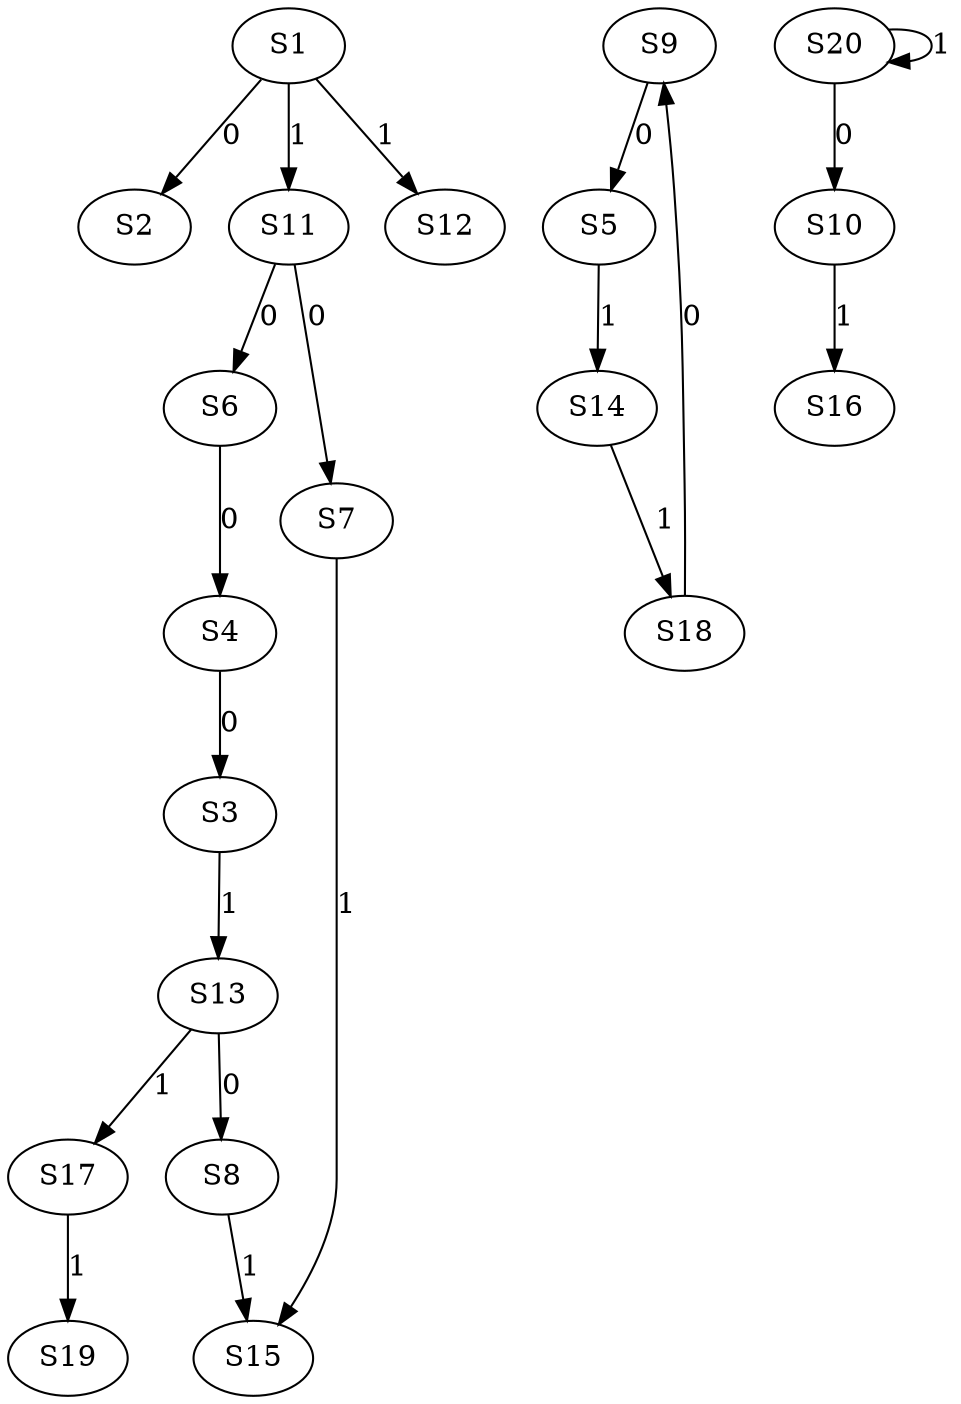 strict digraph {
	S1 -> S2 [ label = 0 ];
	S4 -> S3 [ label = 0 ];
	S6 -> S4 [ label = 0 ];
	S9 -> S5 [ label = 0 ];
	S11 -> S6 [ label = 0 ];
	S11 -> S7 [ label = 0 ];
	S13 -> S8 [ label = 0 ];
	S18 -> S9 [ label = 0 ];
	S20 -> S10 [ label = 0 ];
	S1 -> S11 [ label = 1 ];
	S1 -> S12 [ label = 1 ];
	S3 -> S13 [ label = 1 ];
	S5 -> S14 [ label = 1 ];
	S8 -> S15 [ label = 1 ];
	S10 -> S16 [ label = 1 ];
	S13 -> S17 [ label = 1 ];
	S14 -> S18 [ label = 1 ];
	S17 -> S19 [ label = 1 ];
	S20 -> S20 [ label = 1 ];
	S7 -> S15 [ label = 1 ];
}